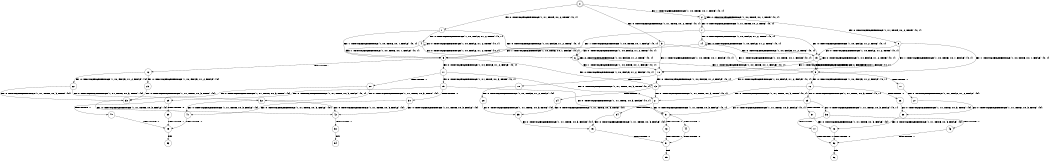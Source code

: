 digraph BCG {
size = "7, 10.5";
center = TRUE;
node [shape = circle];
0 [peripheries = 2];
0 -> 1 [label = "EX !0 !ATOMIC_EXCH_BRANCH (1, +1, TRUE, +0, 2, TRUE) !{0, 1}"];
0 -> 2 [label = "EX !1 !ATOMIC_EXCH_BRANCH (1, +0, TRUE, +0, 1, TRUE) !{0, 1}"];
0 -> 3 [label = "EX !0 !ATOMIC_EXCH_BRANCH (1, +1, TRUE, +0, 2, TRUE) !{0, 1}"];
1 -> 4 [label = "EX !0 !ATOMIC_EXCH_BRANCH (1, +0, FALSE, +1, 2, TRUE) !{0, 1}"];
1 -> 5 [label = "EX !1 !ATOMIC_EXCH_BRANCH (1, +0, TRUE, +0, 1, FALSE) !{0, 1}"];
1 -> 6 [label = "EX !0 !ATOMIC_EXCH_BRANCH (1, +0, FALSE, +1, 2, TRUE) !{0, 1}"];
2 -> 2 [label = "EX !1 !ATOMIC_EXCH_BRANCH (1, +0, TRUE, +0, 1, TRUE) !{0, 1}"];
2 -> 7 [label = "EX !0 !ATOMIC_EXCH_BRANCH (1, +1, TRUE, +0, 2, TRUE) !{0, 1}"];
2 -> 8 [label = "EX !0 !ATOMIC_EXCH_BRANCH (1, +1, TRUE, +0, 2, TRUE) !{0, 1}"];
3 -> 9 [label = "EX !1 !ATOMIC_EXCH_BRANCH (1, +0, TRUE, +0, 1, FALSE) !{0, 1}"];
3 -> 6 [label = "EX !0 !ATOMIC_EXCH_BRANCH (1, +0, FALSE, +1, 2, TRUE) !{0, 1}"];
3 -> 10 [label = "EX !1 !ATOMIC_EXCH_BRANCH (1, +0, TRUE, +0, 1, FALSE) !{0, 1}"];
4 -> 4 [label = "EX !0 !ATOMIC_EXCH_BRANCH (1, +0, FALSE, +1, 2, TRUE) !{0, 1}"];
4 -> 5 [label = "EX !1 !ATOMIC_EXCH_BRANCH (1, +0, TRUE, +0, 1, FALSE) !{0, 1}"];
4 -> 6 [label = "EX !0 !ATOMIC_EXCH_BRANCH (1, +0, FALSE, +1, 2, TRUE) !{0, 1}"];
5 -> 11 [label = "EX !0 !ATOMIC_EXCH_BRANCH (1, +0, FALSE, +1, 2, FALSE) !{0, 1}"];
5 -> 12 [label = "TERMINATE !1"];
5 -> 13 [label = "EX !0 !ATOMIC_EXCH_BRANCH (1, +0, FALSE, +1, 2, FALSE) !{0, 1}"];
6 -> 9 [label = "EX !1 !ATOMIC_EXCH_BRANCH (1, +0, TRUE, +0, 1, FALSE) !{0, 1}"];
6 -> 6 [label = "EX !0 !ATOMIC_EXCH_BRANCH (1, +0, FALSE, +1, 2, TRUE) !{0, 1}"];
6 -> 10 [label = "EX !1 !ATOMIC_EXCH_BRANCH (1, +0, TRUE, +0, 1, FALSE) !{0, 1}"];
7 -> 14 [label = "EX !0 !ATOMIC_EXCH_BRANCH (1, +0, FALSE, +1, 2, TRUE) !{0, 1}"];
7 -> 5 [label = "EX !1 !ATOMIC_EXCH_BRANCH (1, +0, TRUE, +0, 1, FALSE) !{0, 1}"];
7 -> 15 [label = "EX !0 !ATOMIC_EXCH_BRANCH (1, +0, FALSE, +1, 2, TRUE) !{0, 1}"];
8 -> 9 [label = "EX !1 !ATOMIC_EXCH_BRANCH (1, +0, TRUE, +0, 1, FALSE) !{0, 1}"];
8 -> 15 [label = "EX !0 !ATOMIC_EXCH_BRANCH (1, +0, FALSE, +1, 2, TRUE) !{0, 1}"];
8 -> 10 [label = "EX !1 !ATOMIC_EXCH_BRANCH (1, +0, TRUE, +0, 1, FALSE) !{0, 1}"];
9 -> 16 [label = "EX !0 !ATOMIC_EXCH_BRANCH (1, +0, FALSE, +1, 2, FALSE) !{0, 1}"];
9 -> 17 [label = "TERMINATE !1"];
9 -> 13 [label = "EX !0 !ATOMIC_EXCH_BRANCH (1, +0, FALSE, +1, 2, FALSE) !{0, 1}"];
10 -> 13 [label = "EX !0 !ATOMIC_EXCH_BRANCH (1, +0, FALSE, +1, 2, FALSE) !{0, 1}"];
10 -> 18 [label = "TERMINATE !1"];
11 -> 19 [label = "EX !0 !ATOMIC_EXCH_BRANCH (1, +1, TRUE, +0, 3, TRUE) !{0, 1}"];
11 -> 20 [label = "TERMINATE !1"];
11 -> 21 [label = "EX !0 !ATOMIC_EXCH_BRANCH (1, +1, TRUE, +0, 3, TRUE) !{0, 1}"];
12 -> 22 [label = "EX !0 !ATOMIC_EXCH_BRANCH (1, +0, FALSE, +1, 2, FALSE) !{0}"];
12 -> 23 [label = "EX !0 !ATOMIC_EXCH_BRANCH (1, +0, FALSE, +1, 2, FALSE) !{0}"];
13 -> 21 [label = "EX !0 !ATOMIC_EXCH_BRANCH (1, +1, TRUE, +0, 3, TRUE) !{0, 1}"];
13 -> 24 [label = "TERMINATE !1"];
14 -> 14 [label = "EX !0 !ATOMIC_EXCH_BRANCH (1, +0, FALSE, +1, 2, TRUE) !{0, 1}"];
14 -> 5 [label = "EX !1 !ATOMIC_EXCH_BRANCH (1, +0, TRUE, +0, 1, FALSE) !{0, 1}"];
14 -> 15 [label = "EX !0 !ATOMIC_EXCH_BRANCH (1, +0, FALSE, +1, 2, TRUE) !{0, 1}"];
15 -> 9 [label = "EX !1 !ATOMIC_EXCH_BRANCH (1, +0, TRUE, +0, 1, FALSE) !{0, 1}"];
15 -> 15 [label = "EX !0 !ATOMIC_EXCH_BRANCH (1, +0, FALSE, +1, 2, TRUE) !{0, 1}"];
15 -> 10 [label = "EX !1 !ATOMIC_EXCH_BRANCH (1, +0, TRUE, +0, 1, FALSE) !{0, 1}"];
16 -> 25 [label = "EX !0 !ATOMIC_EXCH_BRANCH (1, +1, TRUE, +0, 3, TRUE) !{0, 1}"];
16 -> 26 [label = "TERMINATE !1"];
16 -> 21 [label = "EX !0 !ATOMIC_EXCH_BRANCH (1, +1, TRUE, +0, 3, TRUE) !{0, 1}"];
17 -> 27 [label = "EX !0 !ATOMIC_EXCH_BRANCH (1, +0, FALSE, +1, 2, FALSE) !{0}"];
18 -> 28 [label = "EX !0 !ATOMIC_EXCH_BRANCH (1, +0, FALSE, +1, 2, FALSE) !{0}"];
19 -> 29 [label = "EX !0 !ATOMIC_EXCH_BRANCH (1, +1, TRUE, +0, 3, FALSE) !{0, 1}"];
19 -> 30 [label = "TERMINATE !1"];
19 -> 31 [label = "EX !0 !ATOMIC_EXCH_BRANCH (1, +1, TRUE, +0, 3, FALSE) !{0, 1}"];
20 -> 32 [label = "EX !0 !ATOMIC_EXCH_BRANCH (1, +1, TRUE, +0, 3, TRUE) !{0}"];
20 -> 33 [label = "EX !0 !ATOMIC_EXCH_BRANCH (1, +1, TRUE, +0, 3, TRUE) !{0}"];
21 -> 31 [label = "EX !0 !ATOMIC_EXCH_BRANCH (1, +1, TRUE, +0, 3, FALSE) !{0, 1}"];
21 -> 34 [label = "TERMINATE !1"];
22 -> 32 [label = "EX !0 !ATOMIC_EXCH_BRANCH (1, +1, TRUE, +0, 3, TRUE) !{0}"];
22 -> 33 [label = "EX !0 !ATOMIC_EXCH_BRANCH (1, +1, TRUE, +0, 3, TRUE) !{0}"];
23 -> 33 [label = "EX !0 !ATOMIC_EXCH_BRANCH (1, +1, TRUE, +0, 3, TRUE) !{0}"];
24 -> 35 [label = "EX !0 !ATOMIC_EXCH_BRANCH (1, +1, TRUE, +0, 3, TRUE) !{0}"];
25 -> 36 [label = "EX !0 !ATOMIC_EXCH_BRANCH (1, +1, TRUE, +0, 3, FALSE) !{0, 1}"];
25 -> 37 [label = "TERMINATE !1"];
25 -> 31 [label = "EX !0 !ATOMIC_EXCH_BRANCH (1, +1, TRUE, +0, 3, FALSE) !{0, 1}"];
26 -> 38 [label = "EX !0 !ATOMIC_EXCH_BRANCH (1, +1, TRUE, +0, 3, TRUE) !{0}"];
27 -> 38 [label = "EX !0 !ATOMIC_EXCH_BRANCH (1, +1, TRUE, +0, 3, TRUE) !{0}"];
28 -> 35 [label = "EX !0 !ATOMIC_EXCH_BRANCH (1, +1, TRUE, +0, 3, TRUE) !{0}"];
29 -> 39 [label = "TERMINATE !0"];
29 -> 40 [label = "TERMINATE !1"];
30 -> 41 [label = "EX !0 !ATOMIC_EXCH_BRANCH (1, +1, TRUE, +0, 3, FALSE) !{0}"];
30 -> 42 [label = "EX !0 !ATOMIC_EXCH_BRANCH (1, +1, TRUE, +0, 3, FALSE) !{0}"];
31 -> 43 [label = "TERMINATE !0"];
31 -> 44 [label = "TERMINATE !1"];
32 -> 41 [label = "EX !0 !ATOMIC_EXCH_BRANCH (1, +1, TRUE, +0, 3, FALSE) !{0}"];
32 -> 42 [label = "EX !0 !ATOMIC_EXCH_BRANCH (1, +1, TRUE, +0, 3, FALSE) !{0}"];
33 -> 42 [label = "EX !0 !ATOMIC_EXCH_BRANCH (1, +1, TRUE, +0, 3, FALSE) !{0}"];
34 -> 45 [label = "EX !0 !ATOMIC_EXCH_BRANCH (1, +1, TRUE, +0, 3, FALSE) !{0}"];
35 -> 45 [label = "EX !0 !ATOMIC_EXCH_BRANCH (1, +1, TRUE, +0, 3, FALSE) !{0}"];
36 -> 46 [label = "TERMINATE !0"];
36 -> 47 [label = "TERMINATE !1"];
37 -> 48 [label = "EX !0 !ATOMIC_EXCH_BRANCH (1, +1, TRUE, +0, 3, FALSE) !{0}"];
38 -> 48 [label = "EX !0 !ATOMIC_EXCH_BRANCH (1, +1, TRUE, +0, 3, FALSE) !{0}"];
39 -> 49 [label = "TERMINATE !1"];
40 -> 49 [label = "TERMINATE !0"];
41 -> 49 [label = "TERMINATE !0"];
42 -> 50 [label = "TERMINATE !0"];
43 -> 51 [label = "TERMINATE !1"];
44 -> 51 [label = "TERMINATE !0"];
45 -> 51 [label = "TERMINATE !0"];
46 -> 52 [label = "TERMINATE !1"];
47 -> 52 [label = "TERMINATE !0"];
48 -> 52 [label = "TERMINATE !0"];
49 -> 53 [label = "exit"];
50 -> 54 [label = "exit"];
51 -> 55 [label = "exit"];
52 -> 56 [label = "exit"];
}

